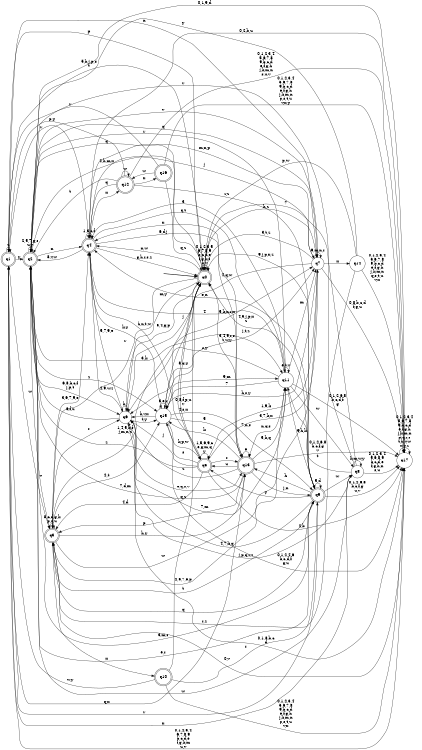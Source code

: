 digraph BlueStar {
__start0 [style = invis, shape = none, label = "", width = 0, height = 0];

rankdir=LR;
size="8,5";

s0 [style="rounded,filled", color="black", fillcolor="white" shape="doublecircle", label="q0"];
s1 [style="rounded,filled", color="black", fillcolor="white" shape="doublecircle", label="q1"];
s2 [style="rounded,filled", color="black", fillcolor="white" shape="doublecircle", label="q2"];
s3 [style="rounded,filled", color="black", fillcolor="white" shape="doublecircle", label="q3"];
s4 [style="rounded,filled", color="black", fillcolor="white" shape="doublecircle", label="q4"];
s5 [style="rounded,filled", color="black", fillcolor="white" shape="doublecircle", label="q5"];
s6 [style="filled", color="black", fillcolor="white" shape="circle", label="q6"];
s7 [style="filled", color="black", fillcolor="white" shape="circle", label="q7"];
s8 [style="filled", color="black", fillcolor="white" shape="circle", label="q8"];
s9 [style="rounded,filled", color="black", fillcolor="white" shape="doublecircle", label="q9"];
s10 [style="rounded,filled", color="black", fillcolor="white" shape="doublecircle", label="q10"];
s11 [style="filled", color="black", fillcolor="white" shape="circle", label="q11"];
s12 [style="rounded,filled", color="black", fillcolor="white" shape="doublecircle", label="q12"];
s13 [style="rounded,filled", color="black", fillcolor="white" shape="doublecircle", label="q13"];
s14 [style="filled", color="black", fillcolor="white" shape="circle", label="q14"];
s15 [style="filled", color="black", fillcolor="white" shape="circle", label="q15"];
s16 [style="rounded,filled", color="black", fillcolor="white" shape="doublecircle", label="q16"];
s17 [style="filled", color="black", fillcolor="white" shape="circle", label="q17"];
subgraph cluster_main { 
	graph [pad=".75", ranksep="0.15", nodesep="0.15"];
	 style=invis; 
	__start0 -> s0 [penwidth=2];
}
s0 -> s0 [label="0,1,2,3,5\n6,7,8,9\nb,c,d,e\nf,g,k,t\nu,v"];
s0 -> s1 [label="p"];
s0 -> s2 [label="q"];
s0 -> s3 [label="r"];
s0 -> s4 [label="n,w"];
s0 -> s5 [label="4,s,x"];
s0 -> s6 [label="m,y"];
s0 -> s7 [label="h,z"];
s0 -> s15 [label="j"];
s1 -> s0 [label="5,h,j,p,s\nt"];
s1 -> s1 [label="z"];
s1 -> s2 [label="y"];
s1 -> s3 [label="w"];
s1 -> s4 [label="r"];
s1 -> s7 [label="n"];
s1 -> s13 [label="q,x"];
s1 -> s17 [label="0,1,2,3,4\n6,7,8,9\nb,c,d,e\nf,g,k,m\nu,v"];
s2 -> s0 [label="4,h,m,x"];
s2 -> s2 [label="2,5,7,g,s\nu,y"];
s2 -> s3 [label="v"];
s2 -> s4 [label="n"];
s2 -> s6 [label="6,8,b,c,f\nj,p,t"];
s2 -> s7 [label="q"];
s2 -> s8 [label="w"];
s2 -> s9 [label="e,r"];
s2 -> s11 [label="3,k"];
s2 -> s15 [label="z"];
s2 -> s17 [label="0,1,9,d"];
s3 -> s0 [label="1,4,5,b,f\nj,m,n,z"];
s3 -> s3 [label="8,c,d,g,k\np,s,u"];
s3 -> s4 [label="3,6,7,9,e"];
s3 -> s6 [label="r"];
s3 -> s9 [label="q"];
s3 -> s10 [label="x"];
s3 -> s11 [label="w"];
s3 -> s13 [label="h,y"];
s3 -> s15 [label="2,t"];
s3 -> s17 [label="0,v"];
s4 -> s0 [label="g,h,r,s,z"];
s4 -> s2 [label="8,v,w"];
s4 -> s4 [label="1,3,c,f"];
s4 -> s6 [label="5,7,9,e"];
s4 -> s7 [label="m,n,p"];
s4 -> s9 [label="4"];
s4 -> s11 [label="q,t"];
s4 -> s12 [label="x"];
s4 -> s13 [label="6,d,j"];
s4 -> s15 [label="k,y"];
s4 -> s17 [label="0,2,b,u"];
s5 -> s0 [label="0,8,f,p,u\nv"];
s5 -> s2 [label="z"];
s5 -> s3 [label="4,d"];
s5 -> s4 [label="h,n,t,w"];
s5 -> s5 [label="1,5,6,9,c\ne,g,m,q\ny"];
s5 -> s6 [label="j"];
s5 -> s7 [label="3,7,k,x"];
s5 -> s13 [label="r"];
s5 -> s15 [label="s"];
s5 -> s17 [label="2,b"];
s6 -> s0 [label="3,4,g,p"];
s6 -> s2 [label="6,f,u"];
s6 -> s4 [label="2,9,w,z"];
s6 -> s6 [label="h,j"];
s6 -> s7 [label="5,k,n,r,x"];
s6 -> s11 [label="7,m"];
s6 -> s13 [label="e,q,s,v"];
s6 -> s15 [label="t,y"];
s6 -> s17 [label="0,1,8,b,c\nd"];
s7 -> s0 [label="3,t,z"];
s7 -> s2 [label="v"];
s7 -> s3 [label="2,5,7,e,p"];
s7 -> s4 [label="j"];
s7 -> s5 [label="1,9,k"];
s7 -> s6 [label="4,q,w"];
s7 -> s7 [label="6,m,n,r"];
s7 -> s14 [label="x"];
s7 -> s15 [label="h,s,y"];
s7 -> s17 [label="0,8,b,c,d\nf,g,u"];
s8 -> s0 [label="7"];
s8 -> s1 [label="x"];
s8 -> s2 [label="v"];
s8 -> s6 [label="j,p,q,r,z"];
s8 -> s8 [label="k,m,w,y"];
s8 -> s11 [label="t"];
s8 -> s17 [label="0,1,2,3,4\n5,6,8,9\nb,c,d,e\nf,g,h,n\ns,u"];
s9 -> s0 [label="9,j,p,x,z"];
s9 -> s1 [label="r"];
s9 -> s2 [label="3,m,s"];
s9 -> s3 [label="t"];
s9 -> s4 [label="e,n"];
s9 -> s5 [label="y"];
s9 -> s6 [label="4,7,k,q"];
s9 -> s8 [label="w"];
s9 -> s9 [label="5,d"];
s9 -> s13 [label="h"];
s9 -> s17 [label="0,1,2,6,8\nb,c,f,g\nu,v"];
s10 -> s0 [label="q,z"];
s10 -> s1 [label="w,y"];
s10 -> s9 [label="r"];
s10 -> s17 [label="0,1,2,3,4\n5,6,7,8\n9,b,c,d\ne,f,g,h\nj,k,m,n\np,s,t,u\nv,x"];
s11 -> s0 [label="4,5,j,p,x\nz"];
s11 -> s2 [label="r"];
s11 -> s4 [label="3"];
s11 -> s6 [label="u,y"];
s11 -> s7 [label="m"];
s11 -> s8 [label="w"];
s11 -> s9 [label="9,h,k"];
s11 -> s11 [label="e,t,v"];
s11 -> s13 [label="n,q,s"];
s11 -> s15 [label="7"];
s11 -> s17 [label="0,1,2,6,8\nb,c,d,f\ng"];
s12 -> s1 [label="p,y"];
s12 -> s2 [label="t"];
s12 -> s4 [label="q"];
s12 -> s9 [label="r,z"];
s12 -> s12 [label="w"];
s12 -> s16 [label="x"];
s12 -> s17 [label="0,1,2,3,4\n5,6,7,8\n9,b,c,d\ne,f,g,h\nj,k,m,n\ns,u,v"];
s13 -> s0 [label="3,4,9,r,s\nt,w,y"];
s13 -> s2 [label="7,d,m"];
s13 -> s3 [label="p"];
s13 -> s4 [label="x"];
s13 -> s5 [label="u"];
s13 -> s6 [label="z"];
s13 -> s9 [label="j,n"];
s13 -> s11 [label="5,h,q"];
s13 -> s13 [label="e"];
s13 -> s15 [label="k"];
s13 -> s17 [label="0,1,2,6,8\nb,c,f,g\nv"];
s14 -> s0 [label="p,w"];
s14 -> s2 [label="y"];
s14 -> s3 [label="r,z"];
s14 -> s17 [label="0,1,2,3,4\n5,6,7,8\n9,b,c,d\ne,f,g,h\nj,k,m,n\nq,s,t,u\nv,x"];
s15 -> s0 [label="8,q,y"];
s15 -> s5 [label="k,p,w"];
s15 -> s6 [label="h,v,x"];
s15 -> s7 [label="j,t,z"];
s15 -> s9 [label="7,n,s"];
s15 -> s11 [label="9,m"];
s15 -> s13 [label="5"];
s15 -> s15 [label="3,e,r"];
s15 -> s17 [label="0,1,2,4,6\nb,c,d,f\ng,u"];
s16 -> s0 [label="q,z"];
s16 -> s1 [label="r"];
s16 -> s12 [label="w"];
s16 -> s17 [label="0,1,2,3,4\n5,6,7,8\n9,b,c,d\ne,f,g,h\nj,k,m,n\np,s,t,u\nv,x,y"];
s17 -> s17 [label="0,1,2,3,4\n5,6,7,8\n9,b,c,d\ne,f,g,h\nj,k,m,n\np,q,r,s\nt,u,v,w\nx,y,z"];

}